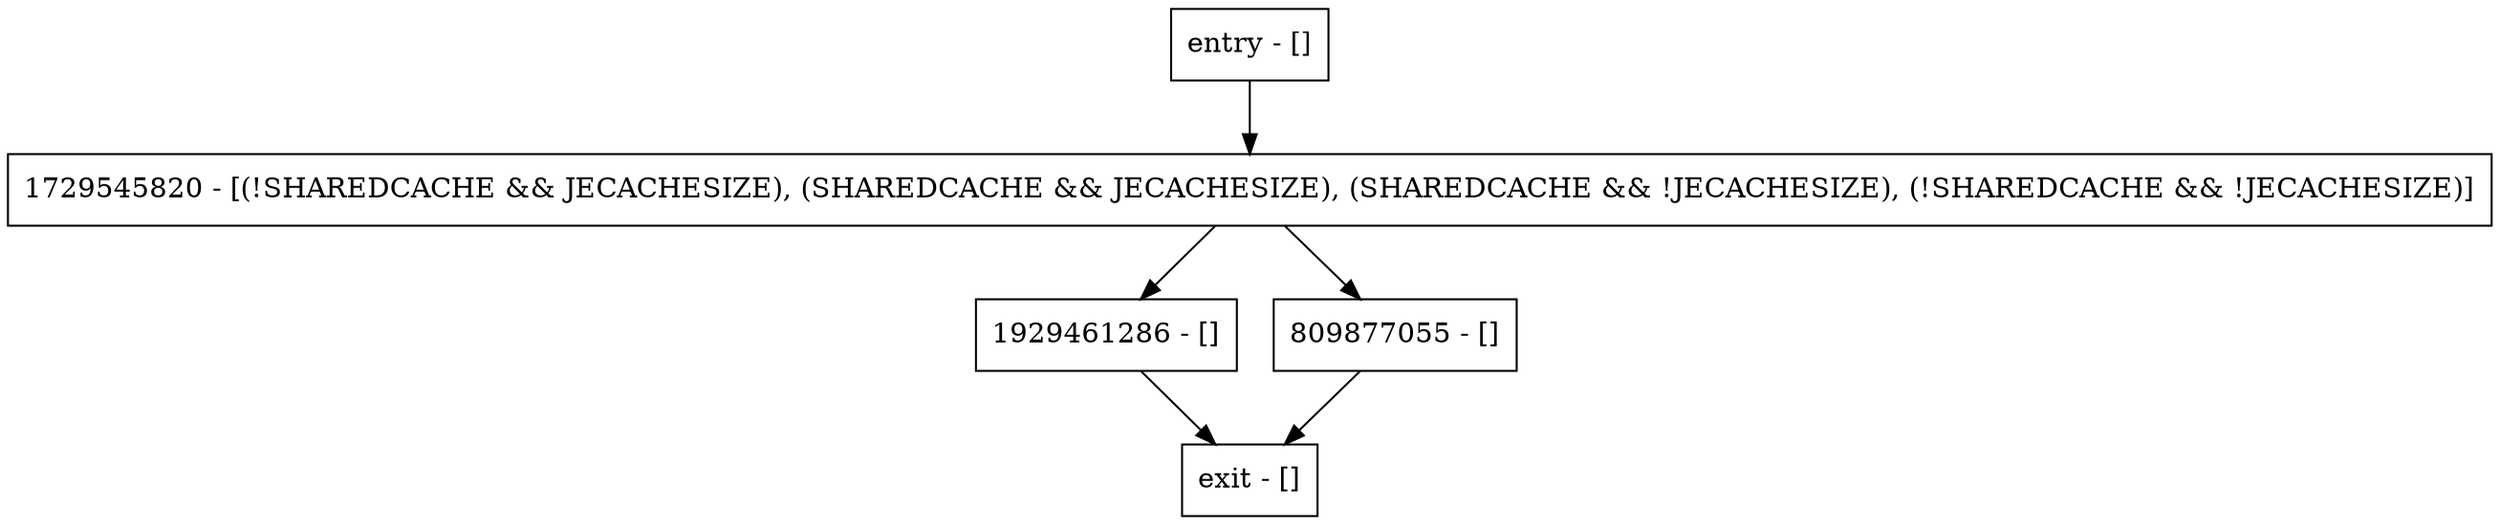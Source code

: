 digraph parseBoolean {
node [shape=record];
entry [label="entry - []"];
exit [label="exit - []"];
1929461286 [label="1929461286 - []"];
1729545820 [label="1729545820 - [(!SHAREDCACHE && JECACHESIZE), (SHAREDCACHE && JECACHESIZE), (SHAREDCACHE && !JECACHESIZE), (!SHAREDCACHE && !JECACHESIZE)]"];
809877055 [label="809877055 - []"];
entry;
exit;
entry -> 1729545820;
1929461286 -> exit;
1729545820 -> 1929461286;
1729545820 -> 809877055;
809877055 -> exit;
}
